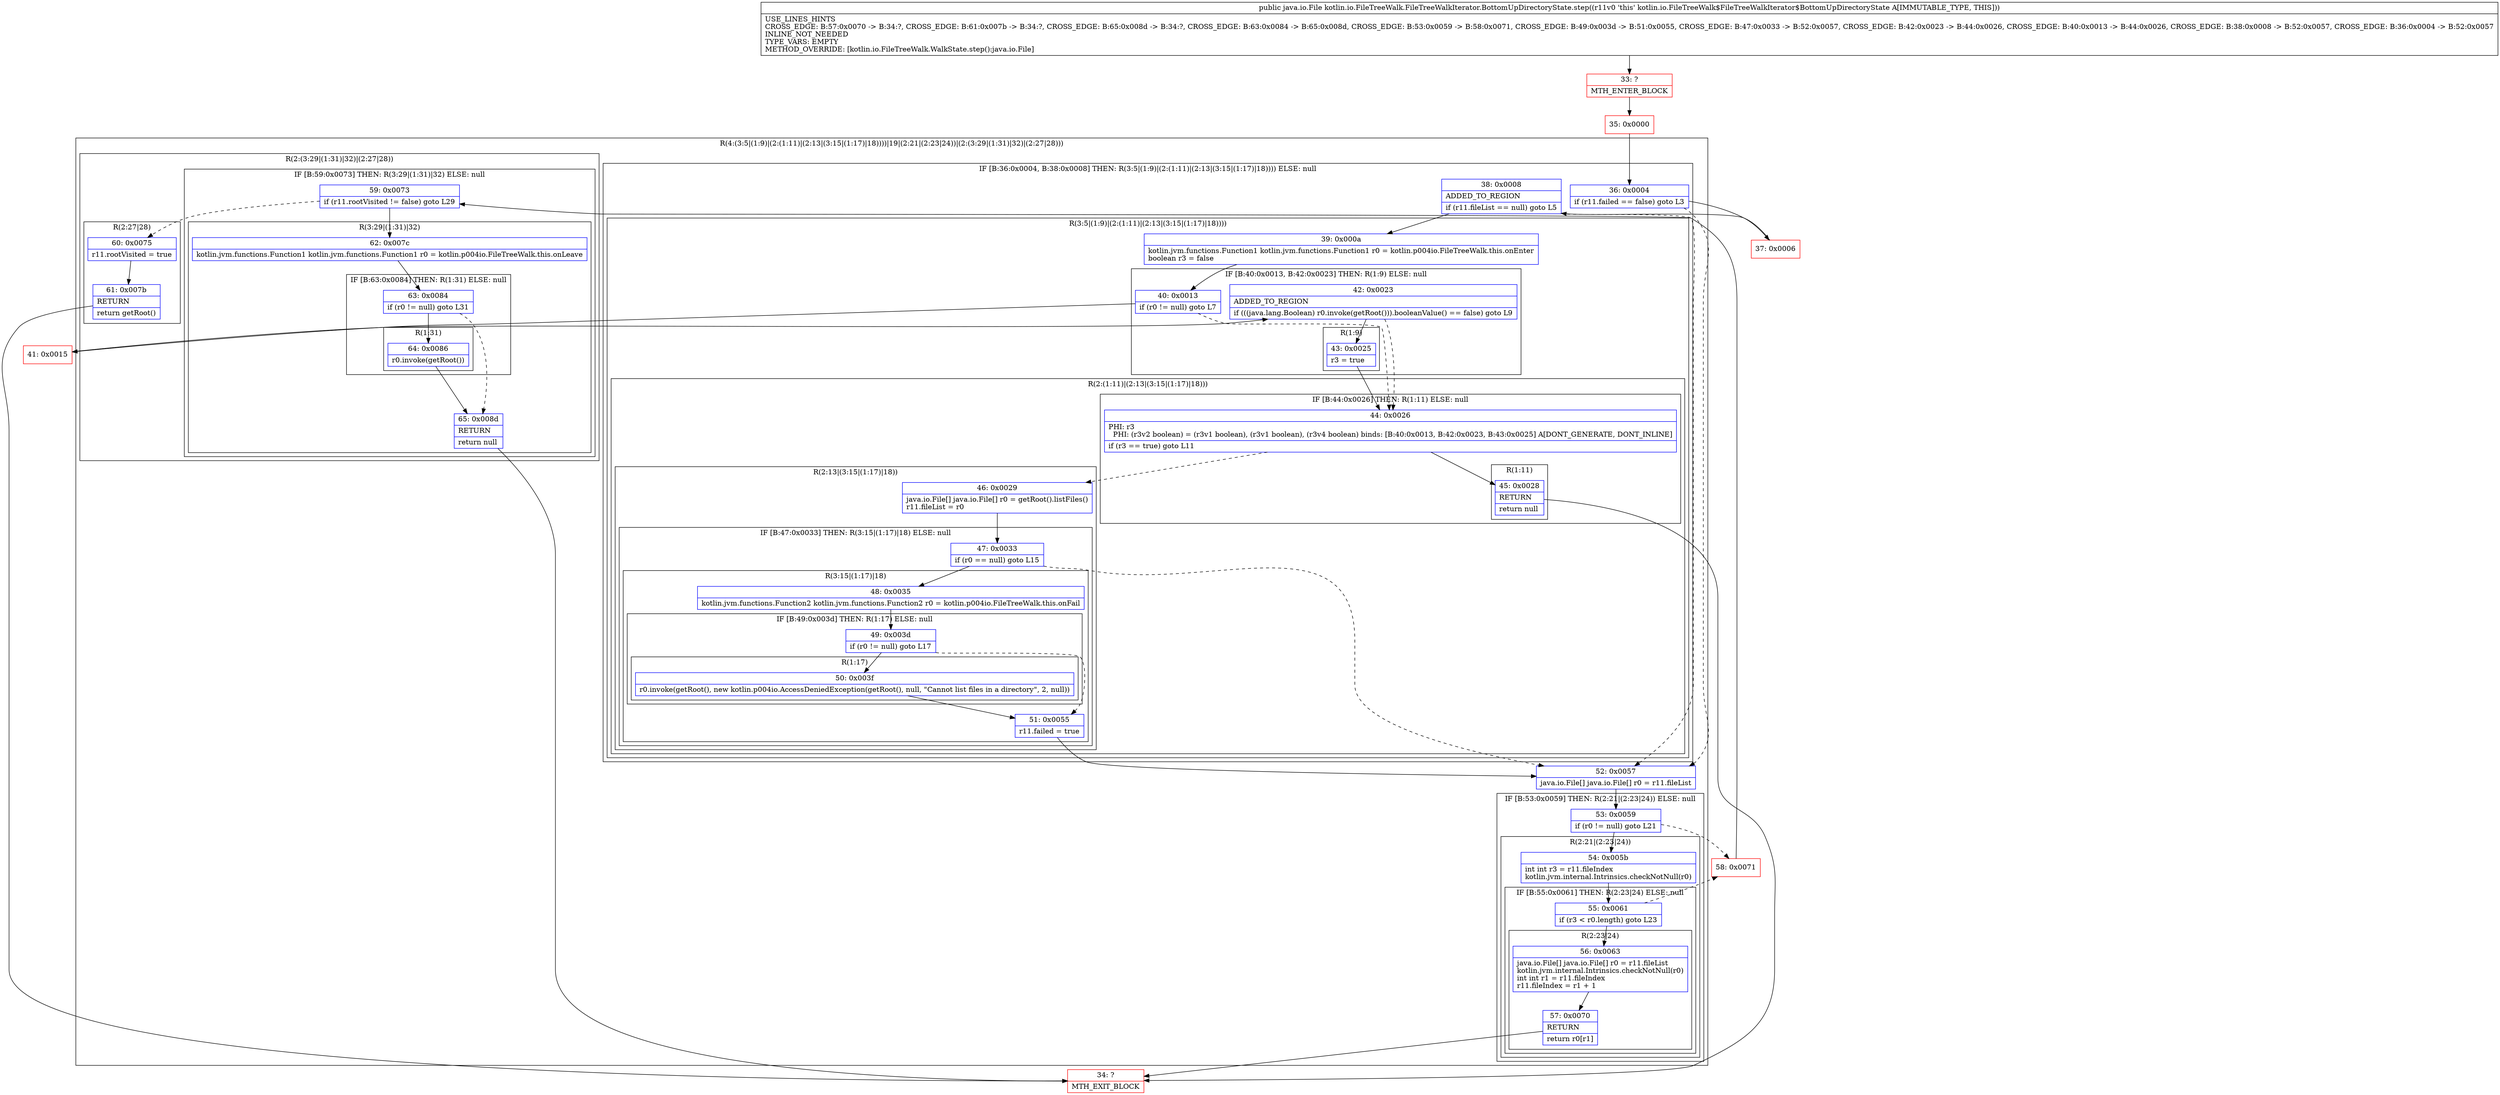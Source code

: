 digraph "CFG forkotlin.io.FileTreeWalk.FileTreeWalkIterator.BottomUpDirectoryState.step()Ljava\/io\/File;" {
subgraph cluster_Region_1329647796 {
label = "R(4:(3:5|(1:9)|(2:(1:11)|(2:13|(3:15|(1:17)|18))))|19|(2:21|(2:23|24))|(2:(3:29|(1:31)|32)|(2:27|28)))";
node [shape=record,color=blue];
subgraph cluster_IfRegion_1192286184 {
label = "IF [B:36:0x0004, B:38:0x0008] THEN: R(3:5|(1:9)|(2:(1:11)|(2:13|(3:15|(1:17)|18)))) ELSE: null";
node [shape=record,color=blue];
Node_36 [shape=record,label="{36\:\ 0x0004|if (r11.failed == false) goto L3\l}"];
Node_38 [shape=record,label="{38\:\ 0x0008|ADDED_TO_REGION\l|if (r11.fileList == null) goto L5\l}"];
subgraph cluster_Region_1206940629 {
label = "R(3:5|(1:9)|(2:(1:11)|(2:13|(3:15|(1:17)|18))))";
node [shape=record,color=blue];
Node_39 [shape=record,label="{39\:\ 0x000a|kotlin.jvm.functions.Function1 kotlin.jvm.functions.Function1 r0 = kotlin.p004io.FileTreeWalk.this.onEnter\lboolean r3 = false\l}"];
subgraph cluster_IfRegion_1458249831 {
label = "IF [B:40:0x0013, B:42:0x0023] THEN: R(1:9) ELSE: null";
node [shape=record,color=blue];
Node_40 [shape=record,label="{40\:\ 0x0013|if (r0 != null) goto L7\l}"];
Node_42 [shape=record,label="{42\:\ 0x0023|ADDED_TO_REGION\l|if (((java.lang.Boolean) r0.invoke(getRoot())).booleanValue() == false) goto L9\l}"];
subgraph cluster_Region_104213227 {
label = "R(1:9)";
node [shape=record,color=blue];
Node_43 [shape=record,label="{43\:\ 0x0025|r3 = true\l}"];
}
}
subgraph cluster_Region_2138627669 {
label = "R(2:(1:11)|(2:13|(3:15|(1:17)|18)))";
node [shape=record,color=blue];
subgraph cluster_IfRegion_774860050 {
label = "IF [B:44:0x0026] THEN: R(1:11) ELSE: null";
node [shape=record,color=blue];
Node_44 [shape=record,label="{44\:\ 0x0026|PHI: r3 \l  PHI: (r3v2 boolean) = (r3v1 boolean), (r3v1 boolean), (r3v4 boolean) binds: [B:40:0x0013, B:42:0x0023, B:43:0x0025] A[DONT_GENERATE, DONT_INLINE]\l|if (r3 == true) goto L11\l}"];
subgraph cluster_Region_1327824269 {
label = "R(1:11)";
node [shape=record,color=blue];
Node_45 [shape=record,label="{45\:\ 0x0028|RETURN\l|return null\l}"];
}
}
subgraph cluster_Region_1778769369 {
label = "R(2:13|(3:15|(1:17)|18))";
node [shape=record,color=blue];
Node_46 [shape=record,label="{46\:\ 0x0029|java.io.File[] java.io.File[] r0 = getRoot().listFiles()\lr11.fileList = r0\l}"];
subgraph cluster_IfRegion_1700929766 {
label = "IF [B:47:0x0033] THEN: R(3:15|(1:17)|18) ELSE: null";
node [shape=record,color=blue];
Node_47 [shape=record,label="{47\:\ 0x0033|if (r0 == null) goto L15\l}"];
subgraph cluster_Region_1387540435 {
label = "R(3:15|(1:17)|18)";
node [shape=record,color=blue];
Node_48 [shape=record,label="{48\:\ 0x0035|kotlin.jvm.functions.Function2 kotlin.jvm.functions.Function2 r0 = kotlin.p004io.FileTreeWalk.this.onFail\l}"];
subgraph cluster_IfRegion_128360298 {
label = "IF [B:49:0x003d] THEN: R(1:17) ELSE: null";
node [shape=record,color=blue];
Node_49 [shape=record,label="{49\:\ 0x003d|if (r0 != null) goto L17\l}"];
subgraph cluster_Region_1124688210 {
label = "R(1:17)";
node [shape=record,color=blue];
Node_50 [shape=record,label="{50\:\ 0x003f|r0.invoke(getRoot(), new kotlin.p004io.AccessDeniedException(getRoot(), null, \"Cannot list files in a directory\", 2, null))\l}"];
}
}
Node_51 [shape=record,label="{51\:\ 0x0055|r11.failed = true\l}"];
}
}
}
}
}
}
Node_52 [shape=record,label="{52\:\ 0x0057|java.io.File[] java.io.File[] r0 = r11.fileList\l}"];
subgraph cluster_IfRegion_410586106 {
label = "IF [B:53:0x0059] THEN: R(2:21|(2:23|24)) ELSE: null";
node [shape=record,color=blue];
Node_53 [shape=record,label="{53\:\ 0x0059|if (r0 != null) goto L21\l}"];
subgraph cluster_Region_257720915 {
label = "R(2:21|(2:23|24))";
node [shape=record,color=blue];
Node_54 [shape=record,label="{54\:\ 0x005b|int int r3 = r11.fileIndex\lkotlin.jvm.internal.Intrinsics.checkNotNull(r0)\l}"];
subgraph cluster_IfRegion_431515865 {
label = "IF [B:55:0x0061] THEN: R(2:23|24) ELSE: null";
node [shape=record,color=blue];
Node_55 [shape=record,label="{55\:\ 0x0061|if (r3 \< r0.length) goto L23\l}"];
subgraph cluster_Region_834879049 {
label = "R(2:23|24)";
node [shape=record,color=blue];
Node_56 [shape=record,label="{56\:\ 0x0063|java.io.File[] java.io.File[] r0 = r11.fileList\lkotlin.jvm.internal.Intrinsics.checkNotNull(r0)\lint int r1 = r11.fileIndex\lr11.fileIndex = r1 + 1\l}"];
Node_57 [shape=record,label="{57\:\ 0x0070|RETURN\l|return r0[r1]\l}"];
}
}
}
}
subgraph cluster_Region_1069812005 {
label = "R(2:(3:29|(1:31)|32)|(2:27|28))";
node [shape=record,color=blue];
subgraph cluster_IfRegion_2116691618 {
label = "IF [B:59:0x0073] THEN: R(3:29|(1:31)|32) ELSE: null";
node [shape=record,color=blue];
Node_59 [shape=record,label="{59\:\ 0x0073|if (r11.rootVisited != false) goto L29\l}"];
subgraph cluster_Region_1345642026 {
label = "R(3:29|(1:31)|32)";
node [shape=record,color=blue];
Node_62 [shape=record,label="{62\:\ 0x007c|kotlin.jvm.functions.Function1 kotlin.jvm.functions.Function1 r0 = kotlin.p004io.FileTreeWalk.this.onLeave\l}"];
subgraph cluster_IfRegion_4335885 {
label = "IF [B:63:0x0084] THEN: R(1:31) ELSE: null";
node [shape=record,color=blue];
Node_63 [shape=record,label="{63\:\ 0x0084|if (r0 != null) goto L31\l}"];
subgraph cluster_Region_1810333004 {
label = "R(1:31)";
node [shape=record,color=blue];
Node_64 [shape=record,label="{64\:\ 0x0086|r0.invoke(getRoot())\l}"];
}
}
Node_65 [shape=record,label="{65\:\ 0x008d|RETURN\l|return null\l}"];
}
}
subgraph cluster_Region_1192871236 {
label = "R(2:27|28)";
node [shape=record,color=blue];
Node_60 [shape=record,label="{60\:\ 0x0075|r11.rootVisited = true\l}"];
Node_61 [shape=record,label="{61\:\ 0x007b|RETURN\l|return getRoot()\l}"];
}
}
}
Node_33 [shape=record,color=red,label="{33\:\ ?|MTH_ENTER_BLOCK\l}"];
Node_35 [shape=record,color=red,label="{35\:\ 0x0000}"];
Node_37 [shape=record,color=red,label="{37\:\ 0x0006}"];
Node_41 [shape=record,color=red,label="{41\:\ 0x0015}"];
Node_34 [shape=record,color=red,label="{34\:\ ?|MTH_EXIT_BLOCK\l}"];
Node_58 [shape=record,color=red,label="{58\:\ 0x0071}"];
MethodNode[shape=record,label="{public java.io.File kotlin.io.FileTreeWalk.FileTreeWalkIterator.BottomUpDirectoryState.step((r11v0 'this' kotlin.io.FileTreeWalk$FileTreeWalkIterator$BottomUpDirectoryState A[IMMUTABLE_TYPE, THIS]))  | USE_LINES_HINTS\lCROSS_EDGE: B:57:0x0070 \-\> B:34:?, CROSS_EDGE: B:61:0x007b \-\> B:34:?, CROSS_EDGE: B:65:0x008d \-\> B:34:?, CROSS_EDGE: B:63:0x0084 \-\> B:65:0x008d, CROSS_EDGE: B:53:0x0059 \-\> B:58:0x0071, CROSS_EDGE: B:49:0x003d \-\> B:51:0x0055, CROSS_EDGE: B:47:0x0033 \-\> B:52:0x0057, CROSS_EDGE: B:42:0x0023 \-\> B:44:0x0026, CROSS_EDGE: B:40:0x0013 \-\> B:44:0x0026, CROSS_EDGE: B:38:0x0008 \-\> B:52:0x0057, CROSS_EDGE: B:36:0x0004 \-\> B:52:0x0057\lINLINE_NOT_NEEDED\lTYPE_VARS: EMPTY\lMETHOD_OVERRIDE: [kotlin.io.FileTreeWalk.WalkState.step():java.io.File]\l}"];
MethodNode -> Node_33;Node_36 -> Node_37;
Node_36 -> Node_52[style=dashed];
Node_38 -> Node_39;
Node_38 -> Node_52[style=dashed];
Node_39 -> Node_40;
Node_40 -> Node_41;
Node_40 -> Node_44[style=dashed];
Node_42 -> Node_43;
Node_42 -> Node_44[style=dashed];
Node_43 -> Node_44;
Node_44 -> Node_45;
Node_44 -> Node_46[style=dashed];
Node_45 -> Node_34;
Node_46 -> Node_47;
Node_47 -> Node_48;
Node_47 -> Node_52[style=dashed];
Node_48 -> Node_49;
Node_49 -> Node_50;
Node_49 -> Node_51[style=dashed];
Node_50 -> Node_51;
Node_51 -> Node_52;
Node_52 -> Node_53;
Node_53 -> Node_54;
Node_53 -> Node_58[style=dashed];
Node_54 -> Node_55;
Node_55 -> Node_56;
Node_55 -> Node_58[style=dashed];
Node_56 -> Node_57;
Node_57 -> Node_34;
Node_59 -> Node_60[style=dashed];
Node_59 -> Node_62;
Node_62 -> Node_63;
Node_63 -> Node_64;
Node_63 -> Node_65[style=dashed];
Node_64 -> Node_65;
Node_65 -> Node_34;
Node_60 -> Node_61;
Node_61 -> Node_34;
Node_33 -> Node_35;
Node_35 -> Node_36;
Node_37 -> Node_38;
Node_41 -> Node_42;
Node_58 -> Node_59;
}

